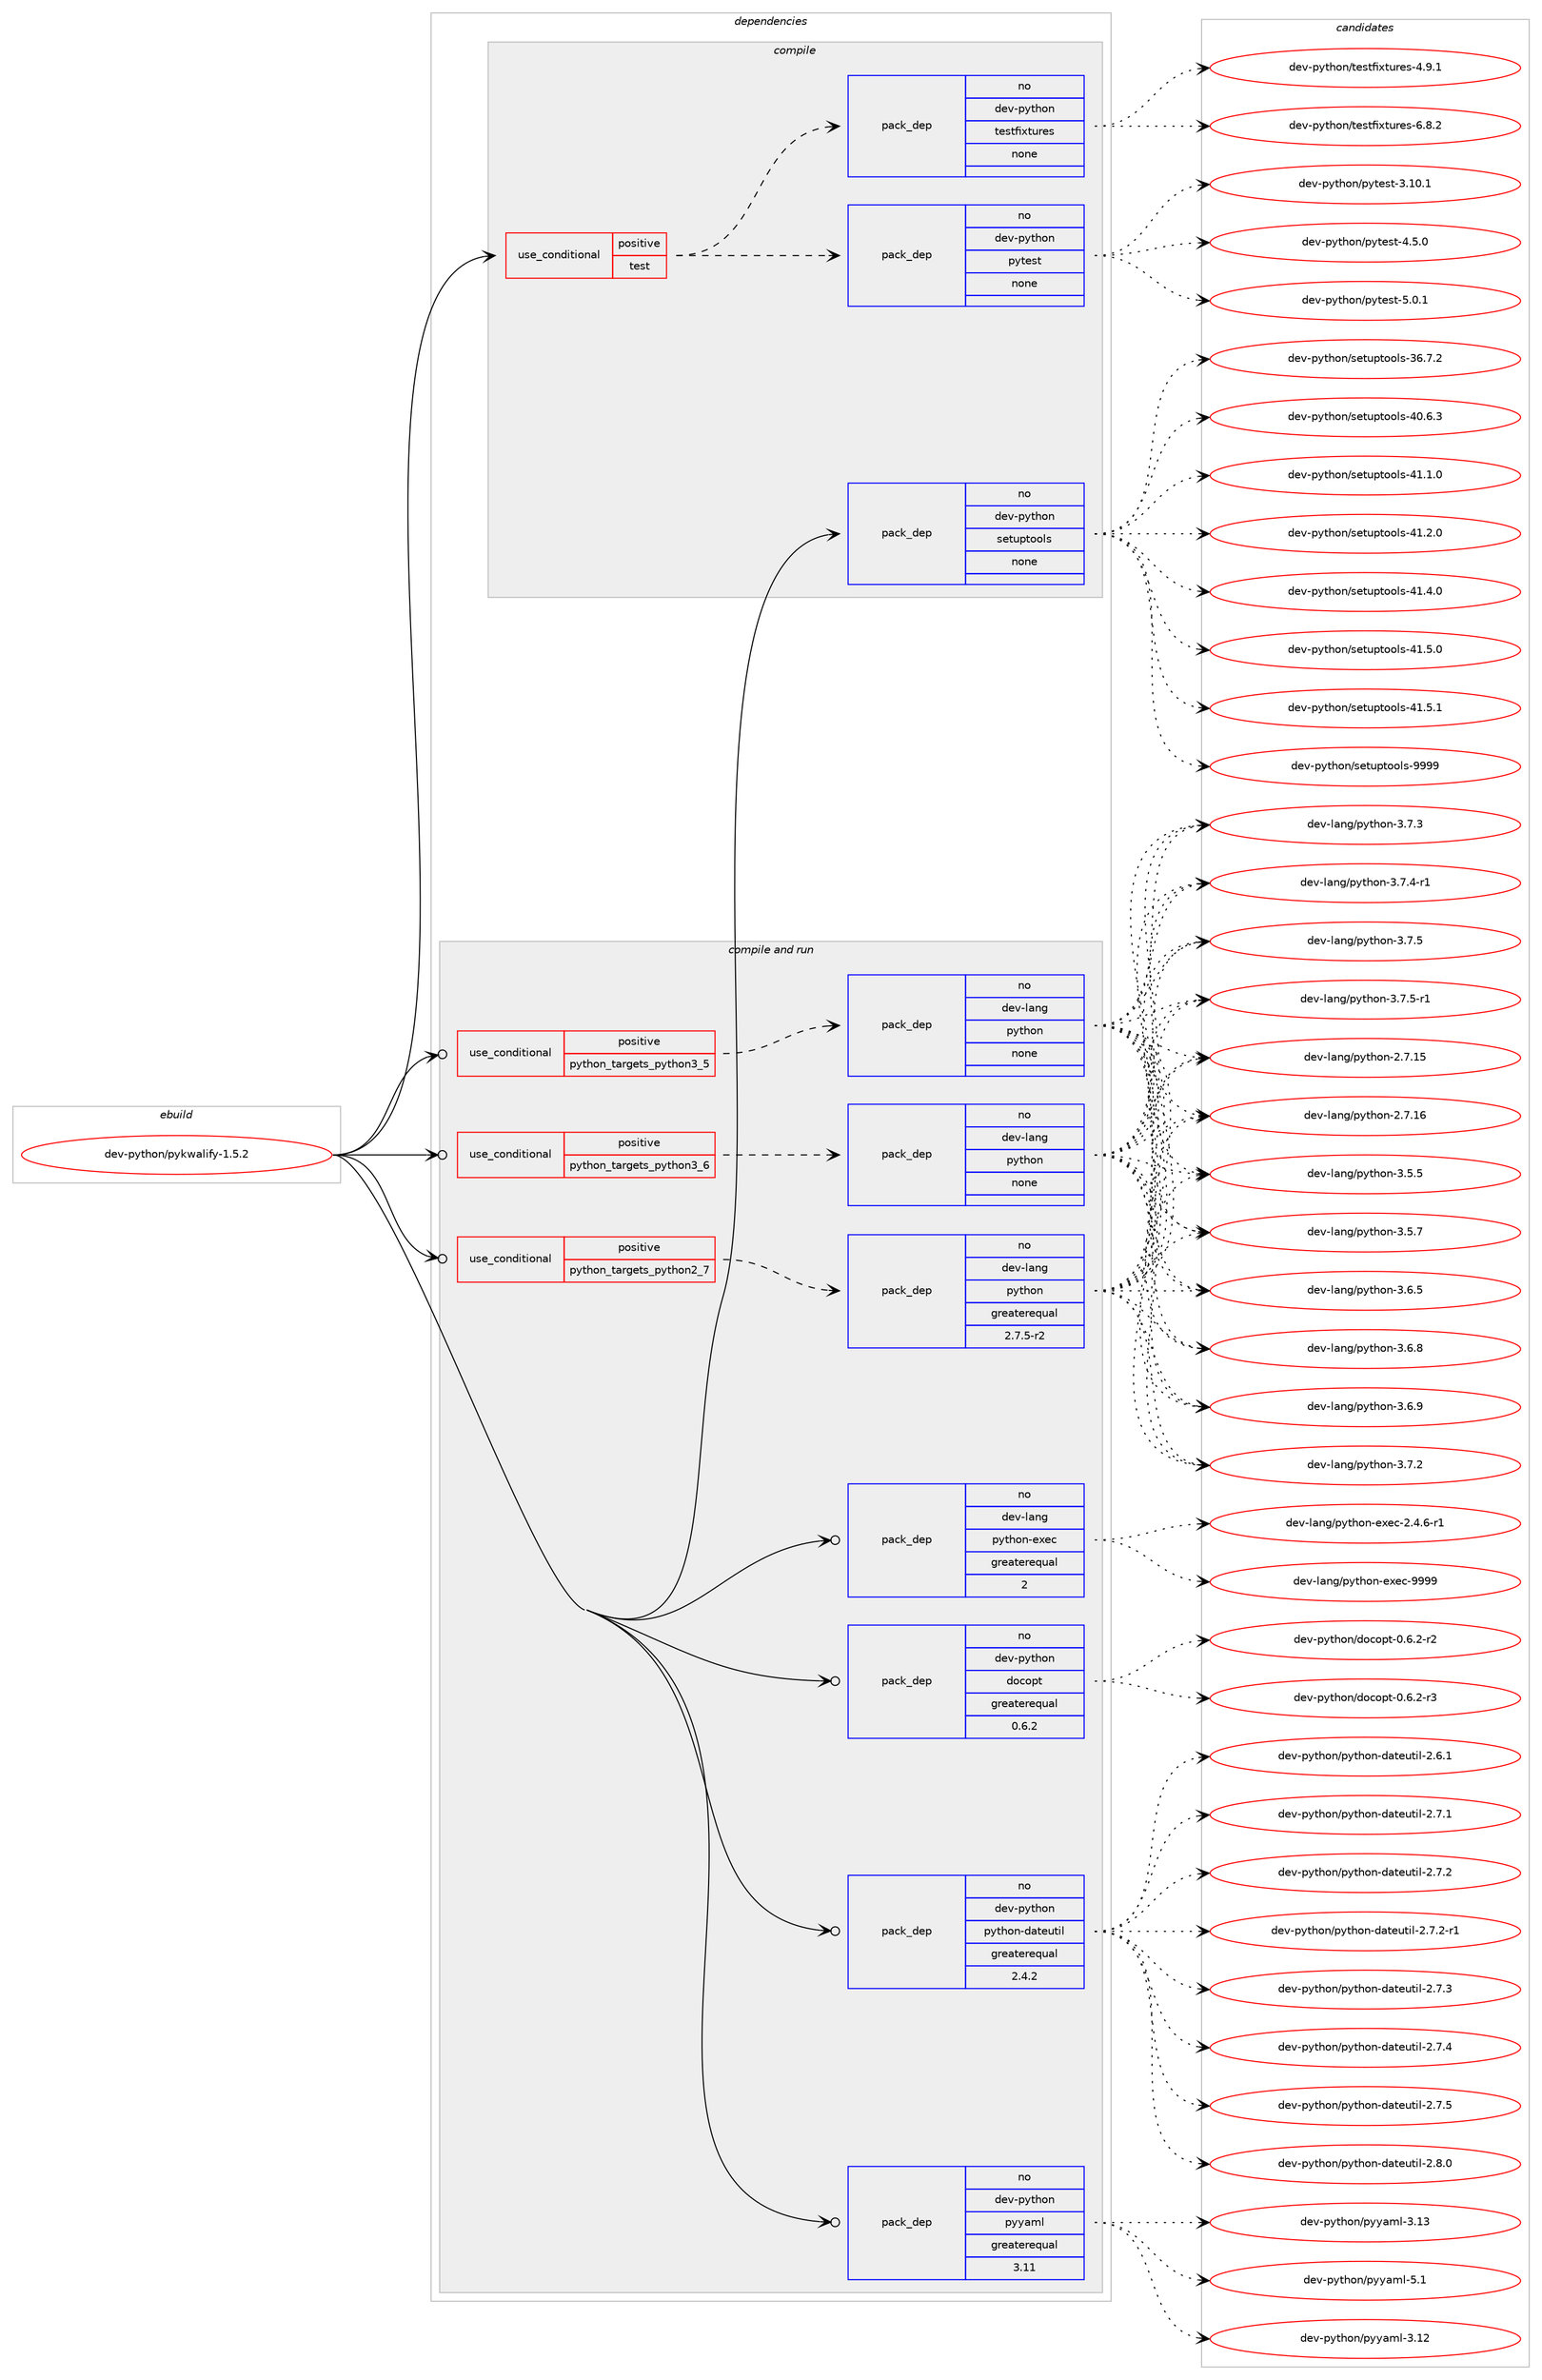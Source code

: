 digraph prolog {

# *************
# Graph options
# *************

newrank=true;
concentrate=true;
compound=true;
graph [rankdir=LR,fontname=Helvetica,fontsize=10,ranksep=1.5];#, ranksep=2.5, nodesep=0.2];
edge  [arrowhead=vee];
node  [fontname=Helvetica,fontsize=10];

# **********
# The ebuild
# **********

subgraph cluster_leftcol {
color=gray;
rank=same;
label=<<i>ebuild</i>>;
id [label="dev-python/pykwalify-1.5.2", color=red, width=4, href="../dev-python/pykwalify-1.5.2.svg"];
}

# ****************
# The dependencies
# ****************

subgraph cluster_midcol {
color=gray;
label=<<i>dependencies</i>>;
subgraph cluster_compile {
fillcolor="#eeeeee";
style=filled;
label=<<i>compile</i>>;
subgraph cond146138 {
dependency626644 [label=<<TABLE BORDER="0" CELLBORDER="1" CELLSPACING="0" CELLPADDING="4"><TR><TD ROWSPAN="3" CELLPADDING="10">use_conditional</TD></TR><TR><TD>positive</TD></TR><TR><TD>test</TD></TR></TABLE>>, shape=none, color=red];
subgraph pack468659 {
dependency626645 [label=<<TABLE BORDER="0" CELLBORDER="1" CELLSPACING="0" CELLPADDING="4" WIDTH="220"><TR><TD ROWSPAN="6" CELLPADDING="30">pack_dep</TD></TR><TR><TD WIDTH="110">no</TD></TR><TR><TD>dev-python</TD></TR><TR><TD>pytest</TD></TR><TR><TD>none</TD></TR><TR><TD></TD></TR></TABLE>>, shape=none, color=blue];
}
dependency626644:e -> dependency626645:w [weight=20,style="dashed",arrowhead="vee"];
subgraph pack468660 {
dependency626646 [label=<<TABLE BORDER="0" CELLBORDER="1" CELLSPACING="0" CELLPADDING="4" WIDTH="220"><TR><TD ROWSPAN="6" CELLPADDING="30">pack_dep</TD></TR><TR><TD WIDTH="110">no</TD></TR><TR><TD>dev-python</TD></TR><TR><TD>testfixtures</TD></TR><TR><TD>none</TD></TR><TR><TD></TD></TR></TABLE>>, shape=none, color=blue];
}
dependency626644:e -> dependency626646:w [weight=20,style="dashed",arrowhead="vee"];
}
id:e -> dependency626644:w [weight=20,style="solid",arrowhead="vee"];
subgraph pack468661 {
dependency626647 [label=<<TABLE BORDER="0" CELLBORDER="1" CELLSPACING="0" CELLPADDING="4" WIDTH="220"><TR><TD ROWSPAN="6" CELLPADDING="30">pack_dep</TD></TR><TR><TD WIDTH="110">no</TD></TR><TR><TD>dev-python</TD></TR><TR><TD>setuptools</TD></TR><TR><TD>none</TD></TR><TR><TD></TD></TR></TABLE>>, shape=none, color=blue];
}
id:e -> dependency626647:w [weight=20,style="solid",arrowhead="vee"];
}
subgraph cluster_compileandrun {
fillcolor="#eeeeee";
style=filled;
label=<<i>compile and run</i>>;
subgraph cond146139 {
dependency626648 [label=<<TABLE BORDER="0" CELLBORDER="1" CELLSPACING="0" CELLPADDING="4"><TR><TD ROWSPAN="3" CELLPADDING="10">use_conditional</TD></TR><TR><TD>positive</TD></TR><TR><TD>python_targets_python2_7</TD></TR></TABLE>>, shape=none, color=red];
subgraph pack468662 {
dependency626649 [label=<<TABLE BORDER="0" CELLBORDER="1" CELLSPACING="0" CELLPADDING="4" WIDTH="220"><TR><TD ROWSPAN="6" CELLPADDING="30">pack_dep</TD></TR><TR><TD WIDTH="110">no</TD></TR><TR><TD>dev-lang</TD></TR><TR><TD>python</TD></TR><TR><TD>greaterequal</TD></TR><TR><TD>2.7.5-r2</TD></TR></TABLE>>, shape=none, color=blue];
}
dependency626648:e -> dependency626649:w [weight=20,style="dashed",arrowhead="vee"];
}
id:e -> dependency626648:w [weight=20,style="solid",arrowhead="odotvee"];
subgraph cond146140 {
dependency626650 [label=<<TABLE BORDER="0" CELLBORDER="1" CELLSPACING="0" CELLPADDING="4"><TR><TD ROWSPAN="3" CELLPADDING="10">use_conditional</TD></TR><TR><TD>positive</TD></TR><TR><TD>python_targets_python3_5</TD></TR></TABLE>>, shape=none, color=red];
subgraph pack468663 {
dependency626651 [label=<<TABLE BORDER="0" CELLBORDER="1" CELLSPACING="0" CELLPADDING="4" WIDTH="220"><TR><TD ROWSPAN="6" CELLPADDING="30">pack_dep</TD></TR><TR><TD WIDTH="110">no</TD></TR><TR><TD>dev-lang</TD></TR><TR><TD>python</TD></TR><TR><TD>none</TD></TR><TR><TD></TD></TR></TABLE>>, shape=none, color=blue];
}
dependency626650:e -> dependency626651:w [weight=20,style="dashed",arrowhead="vee"];
}
id:e -> dependency626650:w [weight=20,style="solid",arrowhead="odotvee"];
subgraph cond146141 {
dependency626652 [label=<<TABLE BORDER="0" CELLBORDER="1" CELLSPACING="0" CELLPADDING="4"><TR><TD ROWSPAN="3" CELLPADDING="10">use_conditional</TD></TR><TR><TD>positive</TD></TR><TR><TD>python_targets_python3_6</TD></TR></TABLE>>, shape=none, color=red];
subgraph pack468664 {
dependency626653 [label=<<TABLE BORDER="0" CELLBORDER="1" CELLSPACING="0" CELLPADDING="4" WIDTH="220"><TR><TD ROWSPAN="6" CELLPADDING="30">pack_dep</TD></TR><TR><TD WIDTH="110">no</TD></TR><TR><TD>dev-lang</TD></TR><TR><TD>python</TD></TR><TR><TD>none</TD></TR><TR><TD></TD></TR></TABLE>>, shape=none, color=blue];
}
dependency626652:e -> dependency626653:w [weight=20,style="dashed",arrowhead="vee"];
}
id:e -> dependency626652:w [weight=20,style="solid",arrowhead="odotvee"];
subgraph pack468665 {
dependency626654 [label=<<TABLE BORDER="0" CELLBORDER="1" CELLSPACING="0" CELLPADDING="4" WIDTH="220"><TR><TD ROWSPAN="6" CELLPADDING="30">pack_dep</TD></TR><TR><TD WIDTH="110">no</TD></TR><TR><TD>dev-lang</TD></TR><TR><TD>python-exec</TD></TR><TR><TD>greaterequal</TD></TR><TR><TD>2</TD></TR></TABLE>>, shape=none, color=blue];
}
id:e -> dependency626654:w [weight=20,style="solid",arrowhead="odotvee"];
subgraph pack468666 {
dependency626655 [label=<<TABLE BORDER="0" CELLBORDER="1" CELLSPACING="0" CELLPADDING="4" WIDTH="220"><TR><TD ROWSPAN="6" CELLPADDING="30">pack_dep</TD></TR><TR><TD WIDTH="110">no</TD></TR><TR><TD>dev-python</TD></TR><TR><TD>docopt</TD></TR><TR><TD>greaterequal</TD></TR><TR><TD>0.6.2</TD></TR></TABLE>>, shape=none, color=blue];
}
id:e -> dependency626655:w [weight=20,style="solid",arrowhead="odotvee"];
subgraph pack468667 {
dependency626656 [label=<<TABLE BORDER="0" CELLBORDER="1" CELLSPACING="0" CELLPADDING="4" WIDTH="220"><TR><TD ROWSPAN="6" CELLPADDING="30">pack_dep</TD></TR><TR><TD WIDTH="110">no</TD></TR><TR><TD>dev-python</TD></TR><TR><TD>python-dateutil</TD></TR><TR><TD>greaterequal</TD></TR><TR><TD>2.4.2</TD></TR></TABLE>>, shape=none, color=blue];
}
id:e -> dependency626656:w [weight=20,style="solid",arrowhead="odotvee"];
subgraph pack468668 {
dependency626657 [label=<<TABLE BORDER="0" CELLBORDER="1" CELLSPACING="0" CELLPADDING="4" WIDTH="220"><TR><TD ROWSPAN="6" CELLPADDING="30">pack_dep</TD></TR><TR><TD WIDTH="110">no</TD></TR><TR><TD>dev-python</TD></TR><TR><TD>pyyaml</TD></TR><TR><TD>greaterequal</TD></TR><TR><TD>3.11</TD></TR></TABLE>>, shape=none, color=blue];
}
id:e -> dependency626657:w [weight=20,style="solid",arrowhead="odotvee"];
}
subgraph cluster_run {
fillcolor="#eeeeee";
style=filled;
label=<<i>run</i>>;
}
}

# **************
# The candidates
# **************

subgraph cluster_choices {
rank=same;
color=gray;
label=<<i>candidates</i>>;

subgraph choice468659 {
color=black;
nodesep=1;
choice100101118451121211161041111104711212111610111511645514649484649 [label="dev-python/pytest-3.10.1", color=red, width=4,href="../dev-python/pytest-3.10.1.svg"];
choice1001011184511212111610411111047112121116101115116455246534648 [label="dev-python/pytest-4.5.0", color=red, width=4,href="../dev-python/pytest-4.5.0.svg"];
choice1001011184511212111610411111047112121116101115116455346484649 [label="dev-python/pytest-5.0.1", color=red, width=4,href="../dev-python/pytest-5.0.1.svg"];
dependency626645:e -> choice100101118451121211161041111104711212111610111511645514649484649:w [style=dotted,weight="100"];
dependency626645:e -> choice1001011184511212111610411111047112121116101115116455246534648:w [style=dotted,weight="100"];
dependency626645:e -> choice1001011184511212111610411111047112121116101115116455346484649:w [style=dotted,weight="100"];
}
subgraph choice468660 {
color=black;
nodesep=1;
choice1001011184511212111610411111047116101115116102105120116117114101115455246574649 [label="dev-python/testfixtures-4.9.1", color=red, width=4,href="../dev-python/testfixtures-4.9.1.svg"];
choice1001011184511212111610411111047116101115116102105120116117114101115455446564650 [label="dev-python/testfixtures-6.8.2", color=red, width=4,href="../dev-python/testfixtures-6.8.2.svg"];
dependency626646:e -> choice1001011184511212111610411111047116101115116102105120116117114101115455246574649:w [style=dotted,weight="100"];
dependency626646:e -> choice1001011184511212111610411111047116101115116102105120116117114101115455446564650:w [style=dotted,weight="100"];
}
subgraph choice468661 {
color=black;
nodesep=1;
choice100101118451121211161041111104711510111611711211611111110811545515446554650 [label="dev-python/setuptools-36.7.2", color=red, width=4,href="../dev-python/setuptools-36.7.2.svg"];
choice100101118451121211161041111104711510111611711211611111110811545524846544651 [label="dev-python/setuptools-40.6.3", color=red, width=4,href="../dev-python/setuptools-40.6.3.svg"];
choice100101118451121211161041111104711510111611711211611111110811545524946494648 [label="dev-python/setuptools-41.1.0", color=red, width=4,href="../dev-python/setuptools-41.1.0.svg"];
choice100101118451121211161041111104711510111611711211611111110811545524946504648 [label="dev-python/setuptools-41.2.0", color=red, width=4,href="../dev-python/setuptools-41.2.0.svg"];
choice100101118451121211161041111104711510111611711211611111110811545524946524648 [label="dev-python/setuptools-41.4.0", color=red, width=4,href="../dev-python/setuptools-41.4.0.svg"];
choice100101118451121211161041111104711510111611711211611111110811545524946534648 [label="dev-python/setuptools-41.5.0", color=red, width=4,href="../dev-python/setuptools-41.5.0.svg"];
choice100101118451121211161041111104711510111611711211611111110811545524946534649 [label="dev-python/setuptools-41.5.1", color=red, width=4,href="../dev-python/setuptools-41.5.1.svg"];
choice10010111845112121116104111110471151011161171121161111111081154557575757 [label="dev-python/setuptools-9999", color=red, width=4,href="../dev-python/setuptools-9999.svg"];
dependency626647:e -> choice100101118451121211161041111104711510111611711211611111110811545515446554650:w [style=dotted,weight="100"];
dependency626647:e -> choice100101118451121211161041111104711510111611711211611111110811545524846544651:w [style=dotted,weight="100"];
dependency626647:e -> choice100101118451121211161041111104711510111611711211611111110811545524946494648:w [style=dotted,weight="100"];
dependency626647:e -> choice100101118451121211161041111104711510111611711211611111110811545524946504648:w [style=dotted,weight="100"];
dependency626647:e -> choice100101118451121211161041111104711510111611711211611111110811545524946524648:w [style=dotted,weight="100"];
dependency626647:e -> choice100101118451121211161041111104711510111611711211611111110811545524946534648:w [style=dotted,weight="100"];
dependency626647:e -> choice100101118451121211161041111104711510111611711211611111110811545524946534649:w [style=dotted,weight="100"];
dependency626647:e -> choice10010111845112121116104111110471151011161171121161111111081154557575757:w [style=dotted,weight="100"];
}
subgraph choice468662 {
color=black;
nodesep=1;
choice10010111845108971101034711212111610411111045504655464953 [label="dev-lang/python-2.7.15", color=red, width=4,href="../dev-lang/python-2.7.15.svg"];
choice10010111845108971101034711212111610411111045504655464954 [label="dev-lang/python-2.7.16", color=red, width=4,href="../dev-lang/python-2.7.16.svg"];
choice100101118451089711010347112121116104111110455146534653 [label="dev-lang/python-3.5.5", color=red, width=4,href="../dev-lang/python-3.5.5.svg"];
choice100101118451089711010347112121116104111110455146534655 [label="dev-lang/python-3.5.7", color=red, width=4,href="../dev-lang/python-3.5.7.svg"];
choice100101118451089711010347112121116104111110455146544653 [label="dev-lang/python-3.6.5", color=red, width=4,href="../dev-lang/python-3.6.5.svg"];
choice100101118451089711010347112121116104111110455146544656 [label="dev-lang/python-3.6.8", color=red, width=4,href="../dev-lang/python-3.6.8.svg"];
choice100101118451089711010347112121116104111110455146544657 [label="dev-lang/python-3.6.9", color=red, width=4,href="../dev-lang/python-3.6.9.svg"];
choice100101118451089711010347112121116104111110455146554650 [label="dev-lang/python-3.7.2", color=red, width=4,href="../dev-lang/python-3.7.2.svg"];
choice100101118451089711010347112121116104111110455146554651 [label="dev-lang/python-3.7.3", color=red, width=4,href="../dev-lang/python-3.7.3.svg"];
choice1001011184510897110103471121211161041111104551465546524511449 [label="dev-lang/python-3.7.4-r1", color=red, width=4,href="../dev-lang/python-3.7.4-r1.svg"];
choice100101118451089711010347112121116104111110455146554653 [label="dev-lang/python-3.7.5", color=red, width=4,href="../dev-lang/python-3.7.5.svg"];
choice1001011184510897110103471121211161041111104551465546534511449 [label="dev-lang/python-3.7.5-r1", color=red, width=4,href="../dev-lang/python-3.7.5-r1.svg"];
dependency626649:e -> choice10010111845108971101034711212111610411111045504655464953:w [style=dotted,weight="100"];
dependency626649:e -> choice10010111845108971101034711212111610411111045504655464954:w [style=dotted,weight="100"];
dependency626649:e -> choice100101118451089711010347112121116104111110455146534653:w [style=dotted,weight="100"];
dependency626649:e -> choice100101118451089711010347112121116104111110455146534655:w [style=dotted,weight="100"];
dependency626649:e -> choice100101118451089711010347112121116104111110455146544653:w [style=dotted,weight="100"];
dependency626649:e -> choice100101118451089711010347112121116104111110455146544656:w [style=dotted,weight="100"];
dependency626649:e -> choice100101118451089711010347112121116104111110455146544657:w [style=dotted,weight="100"];
dependency626649:e -> choice100101118451089711010347112121116104111110455146554650:w [style=dotted,weight="100"];
dependency626649:e -> choice100101118451089711010347112121116104111110455146554651:w [style=dotted,weight="100"];
dependency626649:e -> choice1001011184510897110103471121211161041111104551465546524511449:w [style=dotted,weight="100"];
dependency626649:e -> choice100101118451089711010347112121116104111110455146554653:w [style=dotted,weight="100"];
dependency626649:e -> choice1001011184510897110103471121211161041111104551465546534511449:w [style=dotted,weight="100"];
}
subgraph choice468663 {
color=black;
nodesep=1;
choice10010111845108971101034711212111610411111045504655464953 [label="dev-lang/python-2.7.15", color=red, width=4,href="../dev-lang/python-2.7.15.svg"];
choice10010111845108971101034711212111610411111045504655464954 [label="dev-lang/python-2.7.16", color=red, width=4,href="../dev-lang/python-2.7.16.svg"];
choice100101118451089711010347112121116104111110455146534653 [label="dev-lang/python-3.5.5", color=red, width=4,href="../dev-lang/python-3.5.5.svg"];
choice100101118451089711010347112121116104111110455146534655 [label="dev-lang/python-3.5.7", color=red, width=4,href="../dev-lang/python-3.5.7.svg"];
choice100101118451089711010347112121116104111110455146544653 [label="dev-lang/python-3.6.5", color=red, width=4,href="../dev-lang/python-3.6.5.svg"];
choice100101118451089711010347112121116104111110455146544656 [label="dev-lang/python-3.6.8", color=red, width=4,href="../dev-lang/python-3.6.8.svg"];
choice100101118451089711010347112121116104111110455146544657 [label="dev-lang/python-3.6.9", color=red, width=4,href="../dev-lang/python-3.6.9.svg"];
choice100101118451089711010347112121116104111110455146554650 [label="dev-lang/python-3.7.2", color=red, width=4,href="../dev-lang/python-3.7.2.svg"];
choice100101118451089711010347112121116104111110455146554651 [label="dev-lang/python-3.7.3", color=red, width=4,href="../dev-lang/python-3.7.3.svg"];
choice1001011184510897110103471121211161041111104551465546524511449 [label="dev-lang/python-3.7.4-r1", color=red, width=4,href="../dev-lang/python-3.7.4-r1.svg"];
choice100101118451089711010347112121116104111110455146554653 [label="dev-lang/python-3.7.5", color=red, width=4,href="../dev-lang/python-3.7.5.svg"];
choice1001011184510897110103471121211161041111104551465546534511449 [label="dev-lang/python-3.7.5-r1", color=red, width=4,href="../dev-lang/python-3.7.5-r1.svg"];
dependency626651:e -> choice10010111845108971101034711212111610411111045504655464953:w [style=dotted,weight="100"];
dependency626651:e -> choice10010111845108971101034711212111610411111045504655464954:w [style=dotted,weight="100"];
dependency626651:e -> choice100101118451089711010347112121116104111110455146534653:w [style=dotted,weight="100"];
dependency626651:e -> choice100101118451089711010347112121116104111110455146534655:w [style=dotted,weight="100"];
dependency626651:e -> choice100101118451089711010347112121116104111110455146544653:w [style=dotted,weight="100"];
dependency626651:e -> choice100101118451089711010347112121116104111110455146544656:w [style=dotted,weight="100"];
dependency626651:e -> choice100101118451089711010347112121116104111110455146544657:w [style=dotted,weight="100"];
dependency626651:e -> choice100101118451089711010347112121116104111110455146554650:w [style=dotted,weight="100"];
dependency626651:e -> choice100101118451089711010347112121116104111110455146554651:w [style=dotted,weight="100"];
dependency626651:e -> choice1001011184510897110103471121211161041111104551465546524511449:w [style=dotted,weight="100"];
dependency626651:e -> choice100101118451089711010347112121116104111110455146554653:w [style=dotted,weight="100"];
dependency626651:e -> choice1001011184510897110103471121211161041111104551465546534511449:w [style=dotted,weight="100"];
}
subgraph choice468664 {
color=black;
nodesep=1;
choice10010111845108971101034711212111610411111045504655464953 [label="dev-lang/python-2.7.15", color=red, width=4,href="../dev-lang/python-2.7.15.svg"];
choice10010111845108971101034711212111610411111045504655464954 [label="dev-lang/python-2.7.16", color=red, width=4,href="../dev-lang/python-2.7.16.svg"];
choice100101118451089711010347112121116104111110455146534653 [label="dev-lang/python-3.5.5", color=red, width=4,href="../dev-lang/python-3.5.5.svg"];
choice100101118451089711010347112121116104111110455146534655 [label="dev-lang/python-3.5.7", color=red, width=4,href="../dev-lang/python-3.5.7.svg"];
choice100101118451089711010347112121116104111110455146544653 [label="dev-lang/python-3.6.5", color=red, width=4,href="../dev-lang/python-3.6.5.svg"];
choice100101118451089711010347112121116104111110455146544656 [label="dev-lang/python-3.6.8", color=red, width=4,href="../dev-lang/python-3.6.8.svg"];
choice100101118451089711010347112121116104111110455146544657 [label="dev-lang/python-3.6.9", color=red, width=4,href="../dev-lang/python-3.6.9.svg"];
choice100101118451089711010347112121116104111110455146554650 [label="dev-lang/python-3.7.2", color=red, width=4,href="../dev-lang/python-3.7.2.svg"];
choice100101118451089711010347112121116104111110455146554651 [label="dev-lang/python-3.7.3", color=red, width=4,href="../dev-lang/python-3.7.3.svg"];
choice1001011184510897110103471121211161041111104551465546524511449 [label="dev-lang/python-3.7.4-r1", color=red, width=4,href="../dev-lang/python-3.7.4-r1.svg"];
choice100101118451089711010347112121116104111110455146554653 [label="dev-lang/python-3.7.5", color=red, width=4,href="../dev-lang/python-3.7.5.svg"];
choice1001011184510897110103471121211161041111104551465546534511449 [label="dev-lang/python-3.7.5-r1", color=red, width=4,href="../dev-lang/python-3.7.5-r1.svg"];
dependency626653:e -> choice10010111845108971101034711212111610411111045504655464953:w [style=dotted,weight="100"];
dependency626653:e -> choice10010111845108971101034711212111610411111045504655464954:w [style=dotted,weight="100"];
dependency626653:e -> choice100101118451089711010347112121116104111110455146534653:w [style=dotted,weight="100"];
dependency626653:e -> choice100101118451089711010347112121116104111110455146534655:w [style=dotted,weight="100"];
dependency626653:e -> choice100101118451089711010347112121116104111110455146544653:w [style=dotted,weight="100"];
dependency626653:e -> choice100101118451089711010347112121116104111110455146544656:w [style=dotted,weight="100"];
dependency626653:e -> choice100101118451089711010347112121116104111110455146544657:w [style=dotted,weight="100"];
dependency626653:e -> choice100101118451089711010347112121116104111110455146554650:w [style=dotted,weight="100"];
dependency626653:e -> choice100101118451089711010347112121116104111110455146554651:w [style=dotted,weight="100"];
dependency626653:e -> choice1001011184510897110103471121211161041111104551465546524511449:w [style=dotted,weight="100"];
dependency626653:e -> choice100101118451089711010347112121116104111110455146554653:w [style=dotted,weight="100"];
dependency626653:e -> choice1001011184510897110103471121211161041111104551465546534511449:w [style=dotted,weight="100"];
}
subgraph choice468665 {
color=black;
nodesep=1;
choice10010111845108971101034711212111610411111045101120101994550465246544511449 [label="dev-lang/python-exec-2.4.6-r1", color=red, width=4,href="../dev-lang/python-exec-2.4.6-r1.svg"];
choice10010111845108971101034711212111610411111045101120101994557575757 [label="dev-lang/python-exec-9999", color=red, width=4,href="../dev-lang/python-exec-9999.svg"];
dependency626654:e -> choice10010111845108971101034711212111610411111045101120101994550465246544511449:w [style=dotted,weight="100"];
dependency626654:e -> choice10010111845108971101034711212111610411111045101120101994557575757:w [style=dotted,weight="100"];
}
subgraph choice468666 {
color=black;
nodesep=1;
choice1001011184511212111610411111047100111991111121164548465446504511450 [label="dev-python/docopt-0.6.2-r2", color=red, width=4,href="../dev-python/docopt-0.6.2-r2.svg"];
choice1001011184511212111610411111047100111991111121164548465446504511451 [label="dev-python/docopt-0.6.2-r3", color=red, width=4,href="../dev-python/docopt-0.6.2-r3.svg"];
dependency626655:e -> choice1001011184511212111610411111047100111991111121164548465446504511450:w [style=dotted,weight="100"];
dependency626655:e -> choice1001011184511212111610411111047100111991111121164548465446504511451:w [style=dotted,weight="100"];
}
subgraph choice468667 {
color=black;
nodesep=1;
choice10010111845112121116104111110471121211161041111104510097116101117116105108455046544649 [label="dev-python/python-dateutil-2.6.1", color=red, width=4,href="../dev-python/python-dateutil-2.6.1.svg"];
choice10010111845112121116104111110471121211161041111104510097116101117116105108455046554649 [label="dev-python/python-dateutil-2.7.1", color=red, width=4,href="../dev-python/python-dateutil-2.7.1.svg"];
choice10010111845112121116104111110471121211161041111104510097116101117116105108455046554650 [label="dev-python/python-dateutil-2.7.2", color=red, width=4,href="../dev-python/python-dateutil-2.7.2.svg"];
choice100101118451121211161041111104711212111610411111045100971161011171161051084550465546504511449 [label="dev-python/python-dateutil-2.7.2-r1", color=red, width=4,href="../dev-python/python-dateutil-2.7.2-r1.svg"];
choice10010111845112121116104111110471121211161041111104510097116101117116105108455046554651 [label="dev-python/python-dateutil-2.7.3", color=red, width=4,href="../dev-python/python-dateutil-2.7.3.svg"];
choice10010111845112121116104111110471121211161041111104510097116101117116105108455046554652 [label="dev-python/python-dateutil-2.7.4", color=red, width=4,href="../dev-python/python-dateutil-2.7.4.svg"];
choice10010111845112121116104111110471121211161041111104510097116101117116105108455046554653 [label="dev-python/python-dateutil-2.7.5", color=red, width=4,href="../dev-python/python-dateutil-2.7.5.svg"];
choice10010111845112121116104111110471121211161041111104510097116101117116105108455046564648 [label="dev-python/python-dateutil-2.8.0", color=red, width=4,href="../dev-python/python-dateutil-2.8.0.svg"];
dependency626656:e -> choice10010111845112121116104111110471121211161041111104510097116101117116105108455046544649:w [style=dotted,weight="100"];
dependency626656:e -> choice10010111845112121116104111110471121211161041111104510097116101117116105108455046554649:w [style=dotted,weight="100"];
dependency626656:e -> choice10010111845112121116104111110471121211161041111104510097116101117116105108455046554650:w [style=dotted,weight="100"];
dependency626656:e -> choice100101118451121211161041111104711212111610411111045100971161011171161051084550465546504511449:w [style=dotted,weight="100"];
dependency626656:e -> choice10010111845112121116104111110471121211161041111104510097116101117116105108455046554651:w [style=dotted,weight="100"];
dependency626656:e -> choice10010111845112121116104111110471121211161041111104510097116101117116105108455046554652:w [style=dotted,weight="100"];
dependency626656:e -> choice10010111845112121116104111110471121211161041111104510097116101117116105108455046554653:w [style=dotted,weight="100"];
dependency626656:e -> choice10010111845112121116104111110471121211161041111104510097116101117116105108455046564648:w [style=dotted,weight="100"];
}
subgraph choice468668 {
color=black;
nodesep=1;
choice1001011184511212111610411111047112121121971091084551464950 [label="dev-python/pyyaml-3.12", color=red, width=4,href="../dev-python/pyyaml-3.12.svg"];
choice1001011184511212111610411111047112121121971091084551464951 [label="dev-python/pyyaml-3.13", color=red, width=4,href="../dev-python/pyyaml-3.13.svg"];
choice10010111845112121116104111110471121211219710910845534649 [label="dev-python/pyyaml-5.1", color=red, width=4,href="../dev-python/pyyaml-5.1.svg"];
dependency626657:e -> choice1001011184511212111610411111047112121121971091084551464950:w [style=dotted,weight="100"];
dependency626657:e -> choice1001011184511212111610411111047112121121971091084551464951:w [style=dotted,weight="100"];
dependency626657:e -> choice10010111845112121116104111110471121211219710910845534649:w [style=dotted,weight="100"];
}
}

}
